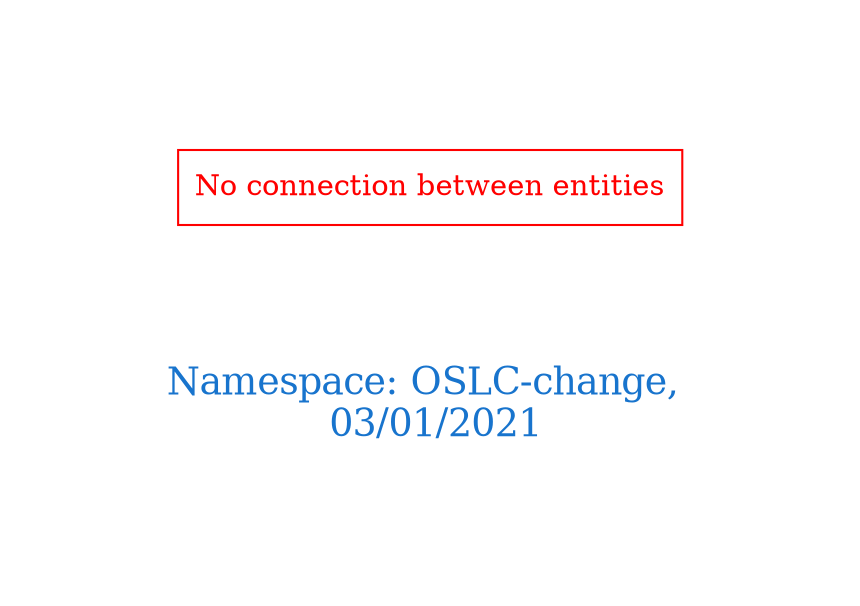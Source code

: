 digraph OGIT_ontology {
 graph [ rankdir= LR,pad=1 
fontsize = 18,
fontcolor= dodgerblue3,label = "\n\n\nNamespace: OSLC-change, \n 03/01/2021"];
node[shape=polygon];
edge [  color="gray81"];

"No connection between entities" [fontcolor = "red",color="red", shape="polygon"]
}
